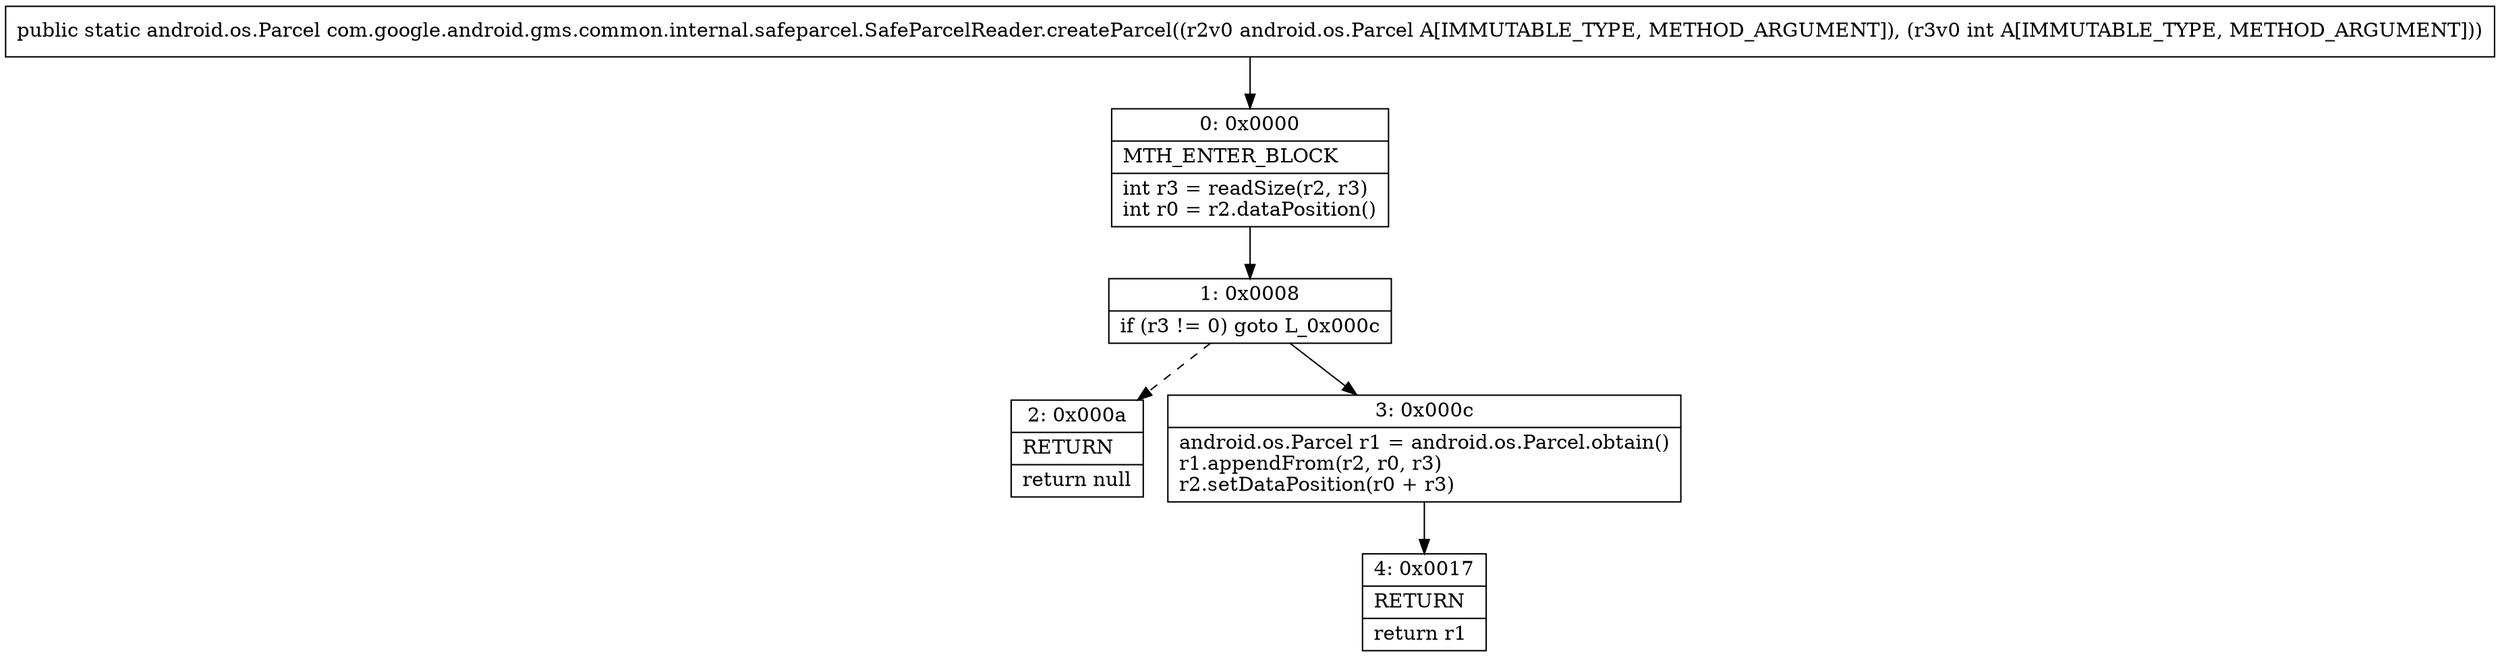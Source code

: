 digraph "CFG forcom.google.android.gms.common.internal.safeparcel.SafeParcelReader.createParcel(Landroid\/os\/Parcel;I)Landroid\/os\/Parcel;" {
Node_0 [shape=record,label="{0\:\ 0x0000|MTH_ENTER_BLOCK\l|int r3 = readSize(r2, r3)\lint r0 = r2.dataPosition()\l}"];
Node_1 [shape=record,label="{1\:\ 0x0008|if (r3 != 0) goto L_0x000c\l}"];
Node_2 [shape=record,label="{2\:\ 0x000a|RETURN\l|return null\l}"];
Node_3 [shape=record,label="{3\:\ 0x000c|android.os.Parcel r1 = android.os.Parcel.obtain()\lr1.appendFrom(r2, r0, r3)\lr2.setDataPosition(r0 + r3)\l}"];
Node_4 [shape=record,label="{4\:\ 0x0017|RETURN\l|return r1\l}"];
MethodNode[shape=record,label="{public static android.os.Parcel com.google.android.gms.common.internal.safeparcel.SafeParcelReader.createParcel((r2v0 android.os.Parcel A[IMMUTABLE_TYPE, METHOD_ARGUMENT]), (r3v0 int A[IMMUTABLE_TYPE, METHOD_ARGUMENT])) }"];
MethodNode -> Node_0;
Node_0 -> Node_1;
Node_1 -> Node_2[style=dashed];
Node_1 -> Node_3;
Node_3 -> Node_4;
}

